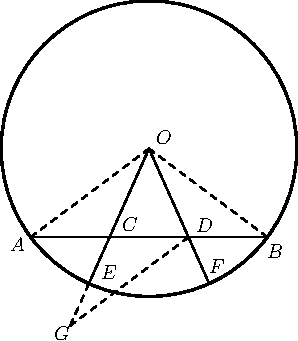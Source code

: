 import graph; size(6cm); real lsf=0.5; pen dps=linewidth(0.7)+fontsize(10); defaultpen(dps); pen ds=black; real xmin=-3.5594537996027755,xmax=3.1710888735190106,ymin=-2.6027406326352334,ymax=3.3359734907075187; 
pair O=(0.,0.), A=(-1.6013224887226873,-1.1982346544441864), B=(1.6018515672646818,-1.1975272675190667), C=(-0.5335977773570848,-1.1982346544441864), D=(0.5341269340085177,-1.1982346544441864), F=(0.8142855675308807,-1.8267290479189604), G=(-1.0671955547141694,-2.3964693088883724); 
draw(circle(O,2.),linewidth(1.2)); draw(A--B,linewidth(0.8)); draw(O--(-0.813612417671901,-1.827028963593649),linewidth(0.8)); draw(O--F,linewidth(0.8)); draw(O--A,linewidth(0.8)+linetype("4 4")); draw(O--B,linewidth(0.8)+linetype("4 4")); draw(D--G,linewidth(0.8)+linetype("4 4")); draw((-0.813612417671901,-1.827028963593649)--G,linewidth(0.8)+linetype("4 4")); 
dot(O,linewidth(1.pt)+ds); label("$O$",(0.07011859503793375,0.02936873139975376),NE*lsf); dot(A,linewidth(1.pt)+ds); label("$A$",(-1.9172805702160387,-1.4114956634093763),NE*lsf); dot(B,linewidth(1.pt)+ds); label("$B$",(1.560667968978413,-1.510865621672075),NE*lsf); dot(C,linewidth(1.pt)+ds); label("$C$",(-0.39360787685465987,-1.14650910804218),NE*lsf); dot(D,linewidth(1.pt)+ds); label("$D$",(0.6000917057723264,-1.1630707677526297),NE*lsf); dot((-0.813612417671901,-1.827028963593649),linewidth(1.pt)+ds); label("$E$",(-0.675156091932306,-1.792413836749721),NE*lsf); dot(F,linewidth(1.pt)+ds); label("$F$",(0.7822699625872739,-1.7096055381974722),NE*lsf); dot(G,linewidth(1.pt)+ds); label("$G$",(-1.321060820639847,-2.6204968222722096),NE*lsf); 
clip((xmin,ymin)--(xmin,ymax)--(xmax,ymax)--(xmax,ymin)--cycle); 